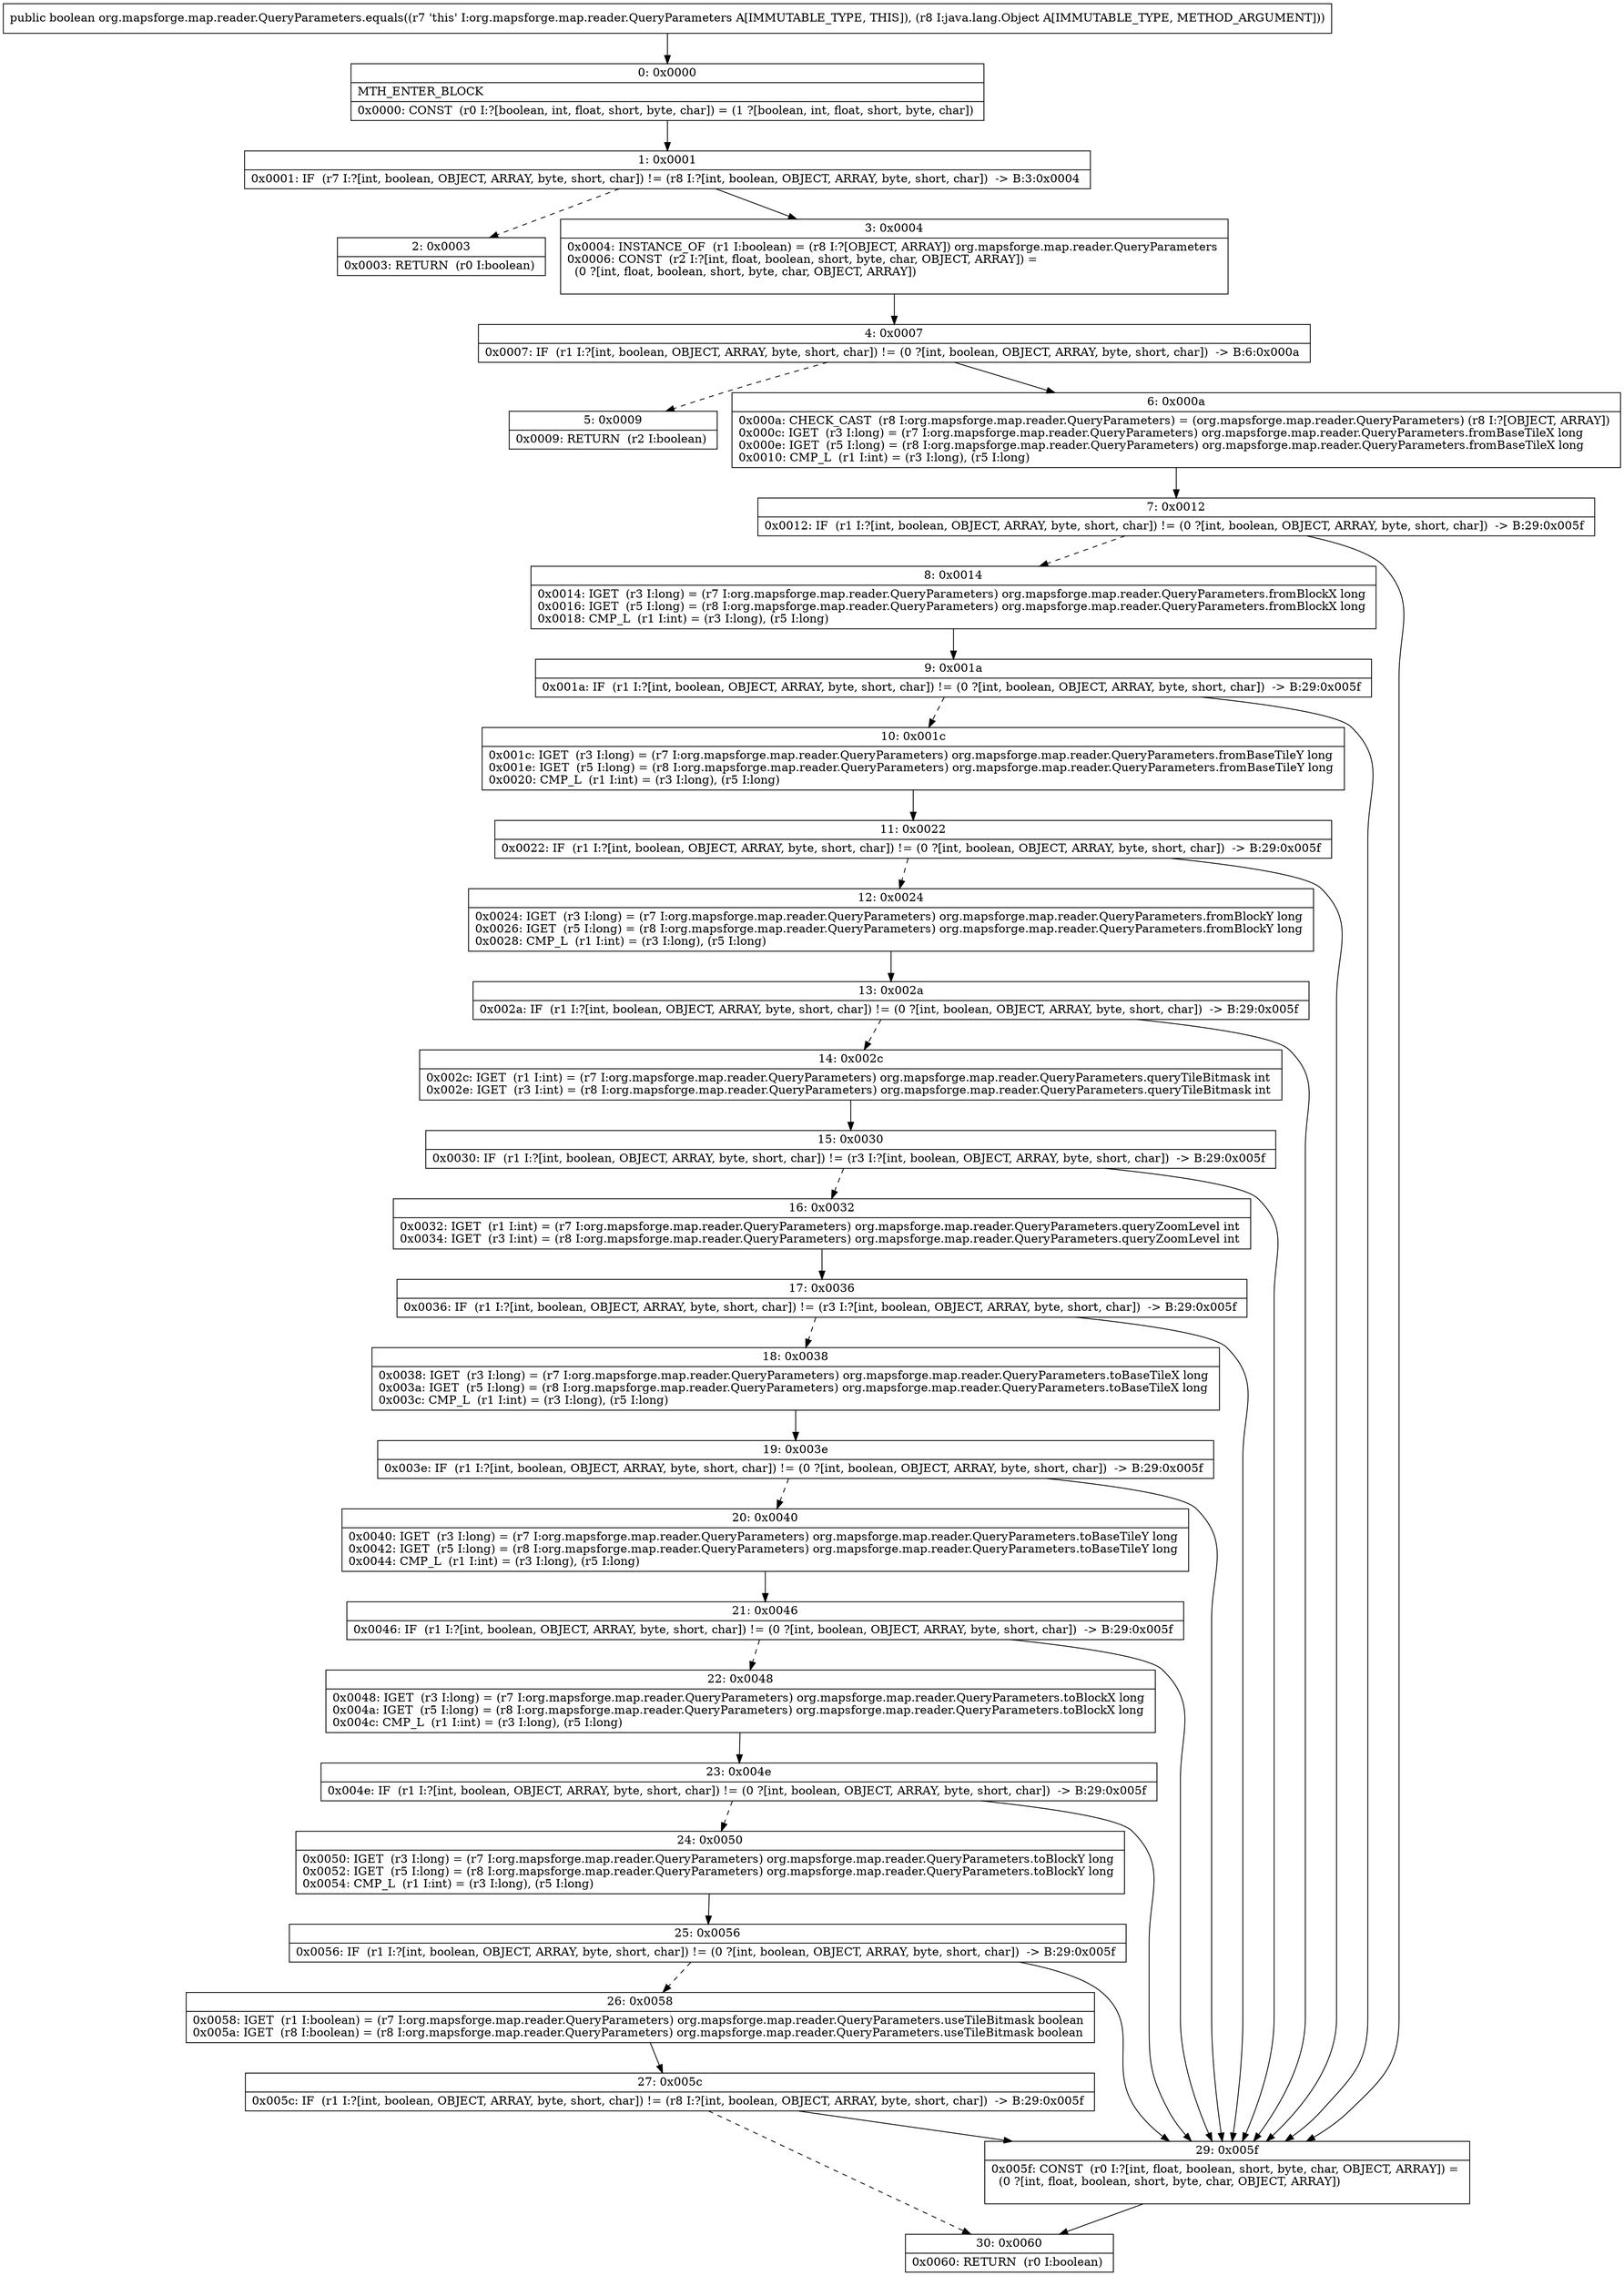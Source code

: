 digraph "CFG fororg.mapsforge.map.reader.QueryParameters.equals(Ljava\/lang\/Object;)Z" {
Node_0 [shape=record,label="{0\:\ 0x0000|MTH_ENTER_BLOCK\l|0x0000: CONST  (r0 I:?[boolean, int, float, short, byte, char]) = (1 ?[boolean, int, float, short, byte, char]) \l}"];
Node_1 [shape=record,label="{1\:\ 0x0001|0x0001: IF  (r7 I:?[int, boolean, OBJECT, ARRAY, byte, short, char]) != (r8 I:?[int, boolean, OBJECT, ARRAY, byte, short, char])  \-\> B:3:0x0004 \l}"];
Node_2 [shape=record,label="{2\:\ 0x0003|0x0003: RETURN  (r0 I:boolean) \l}"];
Node_3 [shape=record,label="{3\:\ 0x0004|0x0004: INSTANCE_OF  (r1 I:boolean) = (r8 I:?[OBJECT, ARRAY]) org.mapsforge.map.reader.QueryParameters \l0x0006: CONST  (r2 I:?[int, float, boolean, short, byte, char, OBJECT, ARRAY]) = \l  (0 ?[int, float, boolean, short, byte, char, OBJECT, ARRAY])\l \l}"];
Node_4 [shape=record,label="{4\:\ 0x0007|0x0007: IF  (r1 I:?[int, boolean, OBJECT, ARRAY, byte, short, char]) != (0 ?[int, boolean, OBJECT, ARRAY, byte, short, char])  \-\> B:6:0x000a \l}"];
Node_5 [shape=record,label="{5\:\ 0x0009|0x0009: RETURN  (r2 I:boolean) \l}"];
Node_6 [shape=record,label="{6\:\ 0x000a|0x000a: CHECK_CAST  (r8 I:org.mapsforge.map.reader.QueryParameters) = (org.mapsforge.map.reader.QueryParameters) (r8 I:?[OBJECT, ARRAY]) \l0x000c: IGET  (r3 I:long) = (r7 I:org.mapsforge.map.reader.QueryParameters) org.mapsforge.map.reader.QueryParameters.fromBaseTileX long \l0x000e: IGET  (r5 I:long) = (r8 I:org.mapsforge.map.reader.QueryParameters) org.mapsforge.map.reader.QueryParameters.fromBaseTileX long \l0x0010: CMP_L  (r1 I:int) = (r3 I:long), (r5 I:long) \l}"];
Node_7 [shape=record,label="{7\:\ 0x0012|0x0012: IF  (r1 I:?[int, boolean, OBJECT, ARRAY, byte, short, char]) != (0 ?[int, boolean, OBJECT, ARRAY, byte, short, char])  \-\> B:29:0x005f \l}"];
Node_8 [shape=record,label="{8\:\ 0x0014|0x0014: IGET  (r3 I:long) = (r7 I:org.mapsforge.map.reader.QueryParameters) org.mapsforge.map.reader.QueryParameters.fromBlockX long \l0x0016: IGET  (r5 I:long) = (r8 I:org.mapsforge.map.reader.QueryParameters) org.mapsforge.map.reader.QueryParameters.fromBlockX long \l0x0018: CMP_L  (r1 I:int) = (r3 I:long), (r5 I:long) \l}"];
Node_9 [shape=record,label="{9\:\ 0x001a|0x001a: IF  (r1 I:?[int, boolean, OBJECT, ARRAY, byte, short, char]) != (0 ?[int, boolean, OBJECT, ARRAY, byte, short, char])  \-\> B:29:0x005f \l}"];
Node_10 [shape=record,label="{10\:\ 0x001c|0x001c: IGET  (r3 I:long) = (r7 I:org.mapsforge.map.reader.QueryParameters) org.mapsforge.map.reader.QueryParameters.fromBaseTileY long \l0x001e: IGET  (r5 I:long) = (r8 I:org.mapsforge.map.reader.QueryParameters) org.mapsforge.map.reader.QueryParameters.fromBaseTileY long \l0x0020: CMP_L  (r1 I:int) = (r3 I:long), (r5 I:long) \l}"];
Node_11 [shape=record,label="{11\:\ 0x0022|0x0022: IF  (r1 I:?[int, boolean, OBJECT, ARRAY, byte, short, char]) != (0 ?[int, boolean, OBJECT, ARRAY, byte, short, char])  \-\> B:29:0x005f \l}"];
Node_12 [shape=record,label="{12\:\ 0x0024|0x0024: IGET  (r3 I:long) = (r7 I:org.mapsforge.map.reader.QueryParameters) org.mapsforge.map.reader.QueryParameters.fromBlockY long \l0x0026: IGET  (r5 I:long) = (r8 I:org.mapsforge.map.reader.QueryParameters) org.mapsforge.map.reader.QueryParameters.fromBlockY long \l0x0028: CMP_L  (r1 I:int) = (r3 I:long), (r5 I:long) \l}"];
Node_13 [shape=record,label="{13\:\ 0x002a|0x002a: IF  (r1 I:?[int, boolean, OBJECT, ARRAY, byte, short, char]) != (0 ?[int, boolean, OBJECT, ARRAY, byte, short, char])  \-\> B:29:0x005f \l}"];
Node_14 [shape=record,label="{14\:\ 0x002c|0x002c: IGET  (r1 I:int) = (r7 I:org.mapsforge.map.reader.QueryParameters) org.mapsforge.map.reader.QueryParameters.queryTileBitmask int \l0x002e: IGET  (r3 I:int) = (r8 I:org.mapsforge.map.reader.QueryParameters) org.mapsforge.map.reader.QueryParameters.queryTileBitmask int \l}"];
Node_15 [shape=record,label="{15\:\ 0x0030|0x0030: IF  (r1 I:?[int, boolean, OBJECT, ARRAY, byte, short, char]) != (r3 I:?[int, boolean, OBJECT, ARRAY, byte, short, char])  \-\> B:29:0x005f \l}"];
Node_16 [shape=record,label="{16\:\ 0x0032|0x0032: IGET  (r1 I:int) = (r7 I:org.mapsforge.map.reader.QueryParameters) org.mapsforge.map.reader.QueryParameters.queryZoomLevel int \l0x0034: IGET  (r3 I:int) = (r8 I:org.mapsforge.map.reader.QueryParameters) org.mapsforge.map.reader.QueryParameters.queryZoomLevel int \l}"];
Node_17 [shape=record,label="{17\:\ 0x0036|0x0036: IF  (r1 I:?[int, boolean, OBJECT, ARRAY, byte, short, char]) != (r3 I:?[int, boolean, OBJECT, ARRAY, byte, short, char])  \-\> B:29:0x005f \l}"];
Node_18 [shape=record,label="{18\:\ 0x0038|0x0038: IGET  (r3 I:long) = (r7 I:org.mapsforge.map.reader.QueryParameters) org.mapsforge.map.reader.QueryParameters.toBaseTileX long \l0x003a: IGET  (r5 I:long) = (r8 I:org.mapsforge.map.reader.QueryParameters) org.mapsforge.map.reader.QueryParameters.toBaseTileX long \l0x003c: CMP_L  (r1 I:int) = (r3 I:long), (r5 I:long) \l}"];
Node_19 [shape=record,label="{19\:\ 0x003e|0x003e: IF  (r1 I:?[int, boolean, OBJECT, ARRAY, byte, short, char]) != (0 ?[int, boolean, OBJECT, ARRAY, byte, short, char])  \-\> B:29:0x005f \l}"];
Node_20 [shape=record,label="{20\:\ 0x0040|0x0040: IGET  (r3 I:long) = (r7 I:org.mapsforge.map.reader.QueryParameters) org.mapsforge.map.reader.QueryParameters.toBaseTileY long \l0x0042: IGET  (r5 I:long) = (r8 I:org.mapsforge.map.reader.QueryParameters) org.mapsforge.map.reader.QueryParameters.toBaseTileY long \l0x0044: CMP_L  (r1 I:int) = (r3 I:long), (r5 I:long) \l}"];
Node_21 [shape=record,label="{21\:\ 0x0046|0x0046: IF  (r1 I:?[int, boolean, OBJECT, ARRAY, byte, short, char]) != (0 ?[int, boolean, OBJECT, ARRAY, byte, short, char])  \-\> B:29:0x005f \l}"];
Node_22 [shape=record,label="{22\:\ 0x0048|0x0048: IGET  (r3 I:long) = (r7 I:org.mapsforge.map.reader.QueryParameters) org.mapsforge.map.reader.QueryParameters.toBlockX long \l0x004a: IGET  (r5 I:long) = (r8 I:org.mapsforge.map.reader.QueryParameters) org.mapsforge.map.reader.QueryParameters.toBlockX long \l0x004c: CMP_L  (r1 I:int) = (r3 I:long), (r5 I:long) \l}"];
Node_23 [shape=record,label="{23\:\ 0x004e|0x004e: IF  (r1 I:?[int, boolean, OBJECT, ARRAY, byte, short, char]) != (0 ?[int, boolean, OBJECT, ARRAY, byte, short, char])  \-\> B:29:0x005f \l}"];
Node_24 [shape=record,label="{24\:\ 0x0050|0x0050: IGET  (r3 I:long) = (r7 I:org.mapsforge.map.reader.QueryParameters) org.mapsforge.map.reader.QueryParameters.toBlockY long \l0x0052: IGET  (r5 I:long) = (r8 I:org.mapsforge.map.reader.QueryParameters) org.mapsforge.map.reader.QueryParameters.toBlockY long \l0x0054: CMP_L  (r1 I:int) = (r3 I:long), (r5 I:long) \l}"];
Node_25 [shape=record,label="{25\:\ 0x0056|0x0056: IF  (r1 I:?[int, boolean, OBJECT, ARRAY, byte, short, char]) != (0 ?[int, boolean, OBJECT, ARRAY, byte, short, char])  \-\> B:29:0x005f \l}"];
Node_26 [shape=record,label="{26\:\ 0x0058|0x0058: IGET  (r1 I:boolean) = (r7 I:org.mapsforge.map.reader.QueryParameters) org.mapsforge.map.reader.QueryParameters.useTileBitmask boolean \l0x005a: IGET  (r8 I:boolean) = (r8 I:org.mapsforge.map.reader.QueryParameters) org.mapsforge.map.reader.QueryParameters.useTileBitmask boolean \l}"];
Node_27 [shape=record,label="{27\:\ 0x005c|0x005c: IF  (r1 I:?[int, boolean, OBJECT, ARRAY, byte, short, char]) != (r8 I:?[int, boolean, OBJECT, ARRAY, byte, short, char])  \-\> B:29:0x005f \l}"];
Node_29 [shape=record,label="{29\:\ 0x005f|0x005f: CONST  (r0 I:?[int, float, boolean, short, byte, char, OBJECT, ARRAY]) = \l  (0 ?[int, float, boolean, short, byte, char, OBJECT, ARRAY])\l \l}"];
Node_30 [shape=record,label="{30\:\ 0x0060|0x0060: RETURN  (r0 I:boolean) \l}"];
MethodNode[shape=record,label="{public boolean org.mapsforge.map.reader.QueryParameters.equals((r7 'this' I:org.mapsforge.map.reader.QueryParameters A[IMMUTABLE_TYPE, THIS]), (r8 I:java.lang.Object A[IMMUTABLE_TYPE, METHOD_ARGUMENT])) }"];
MethodNode -> Node_0;
Node_0 -> Node_1;
Node_1 -> Node_2[style=dashed];
Node_1 -> Node_3;
Node_3 -> Node_4;
Node_4 -> Node_5[style=dashed];
Node_4 -> Node_6;
Node_6 -> Node_7;
Node_7 -> Node_8[style=dashed];
Node_7 -> Node_29;
Node_8 -> Node_9;
Node_9 -> Node_10[style=dashed];
Node_9 -> Node_29;
Node_10 -> Node_11;
Node_11 -> Node_12[style=dashed];
Node_11 -> Node_29;
Node_12 -> Node_13;
Node_13 -> Node_14[style=dashed];
Node_13 -> Node_29;
Node_14 -> Node_15;
Node_15 -> Node_16[style=dashed];
Node_15 -> Node_29;
Node_16 -> Node_17;
Node_17 -> Node_18[style=dashed];
Node_17 -> Node_29;
Node_18 -> Node_19;
Node_19 -> Node_20[style=dashed];
Node_19 -> Node_29;
Node_20 -> Node_21;
Node_21 -> Node_22[style=dashed];
Node_21 -> Node_29;
Node_22 -> Node_23;
Node_23 -> Node_24[style=dashed];
Node_23 -> Node_29;
Node_24 -> Node_25;
Node_25 -> Node_26[style=dashed];
Node_25 -> Node_29;
Node_26 -> Node_27;
Node_27 -> Node_29;
Node_27 -> Node_30[style=dashed];
Node_29 -> Node_30;
}

